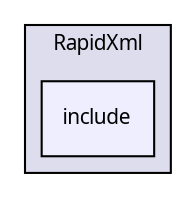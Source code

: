 digraph "Solution/Solution/Externals.inside/Xml/RapidXml/include" {
  compound=true
  node [ fontsize="10", fontname="Verdana"];
  edge [ labelfontsize="10", labelfontname="Verdana"];
  subgraph clusterdir_787f2f61de56e1fc894390e9a8145de9 {
    graph [ bgcolor="#ddddee", pencolor="black", label="RapidXml" fontname="Verdana", fontsize="10", URL="dir_787f2f61de56e1fc894390e9a8145de9.html"]
  dir_affde69fbfcc0efcb6b9f3dc88f73317 [shape=box, label="include", style="filled", fillcolor="#eeeeff", pencolor="black", URL="dir_affde69fbfcc0efcb6b9f3dc88f73317.html"];
  }
}
